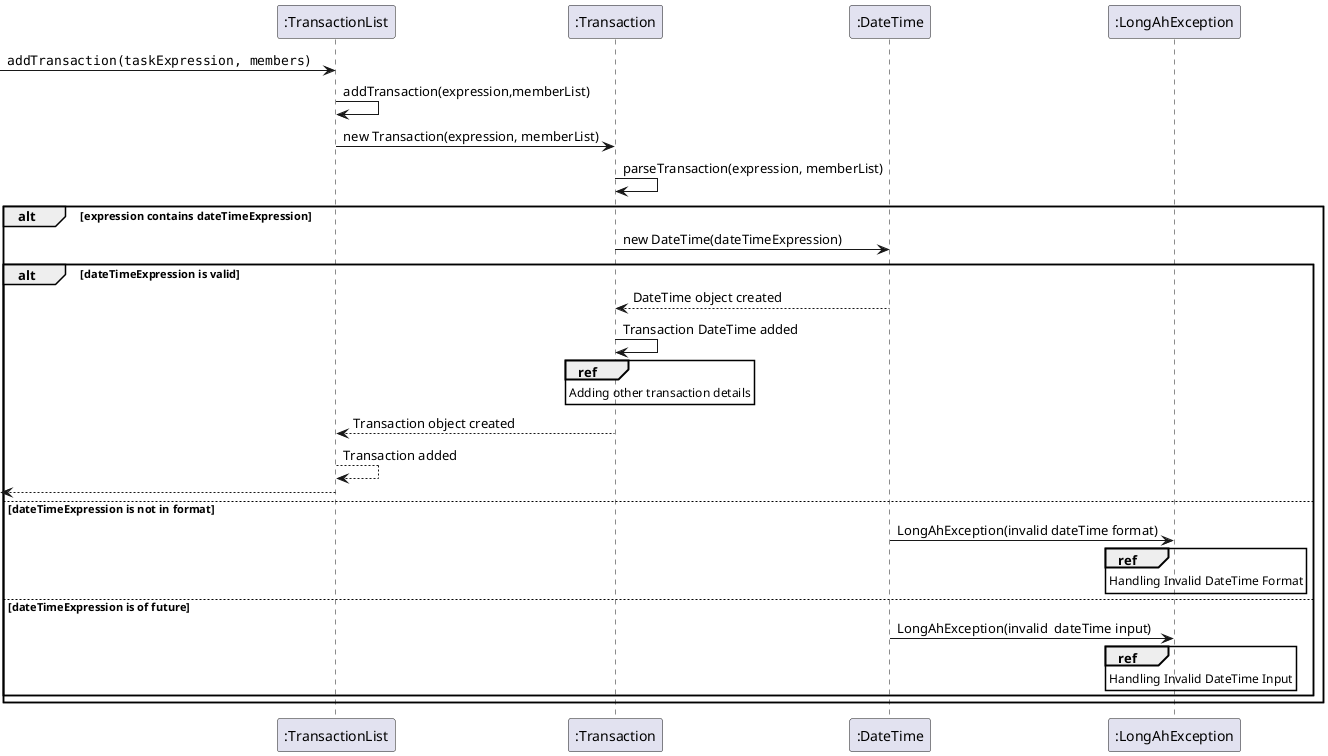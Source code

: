 @startuml
participant ":TransactionList" as Foo1
participant ":Transaction" as Foo2
participant ":DateTime" as Foo3
participant ":LongAhException" as Foo4
[->      Foo1 : ""addTransaction(taskExpression, members)""
Foo1 -> Foo1:addTransaction(expression,memberList)
Foo1 -> Foo2: new Transaction(expression, memberList)
Foo2 -> Foo2:parseTransaction(expression, memberList)
alt expression contains dateTimeExpression
    Foo2 -> Foo3:new DateTime(dateTimeExpression)
    alt dateTimeExpression is valid
        Foo3 --> Foo2: DateTime object created
        Foo2 -> Foo2: Transaction DateTime added
        ref over Foo2: Adding other transaction details
        Foo2 --> Foo1: Transaction object created
        Foo1 --> Foo1: Transaction added
        Foo1 -->[      :
    else dateTimeExpression is not in format
        Foo3 -> Foo4:LongAhException(invalid dateTime format)
        ref over Foo4: Handling Invalid DateTime Format
   else dateTimeExpression is of future
        Foo3 -> Foo4: LongAhException(invalid  dateTime input)
        ref over Foo4: Handling Invalid DateTime Input
   end
end
@enduml